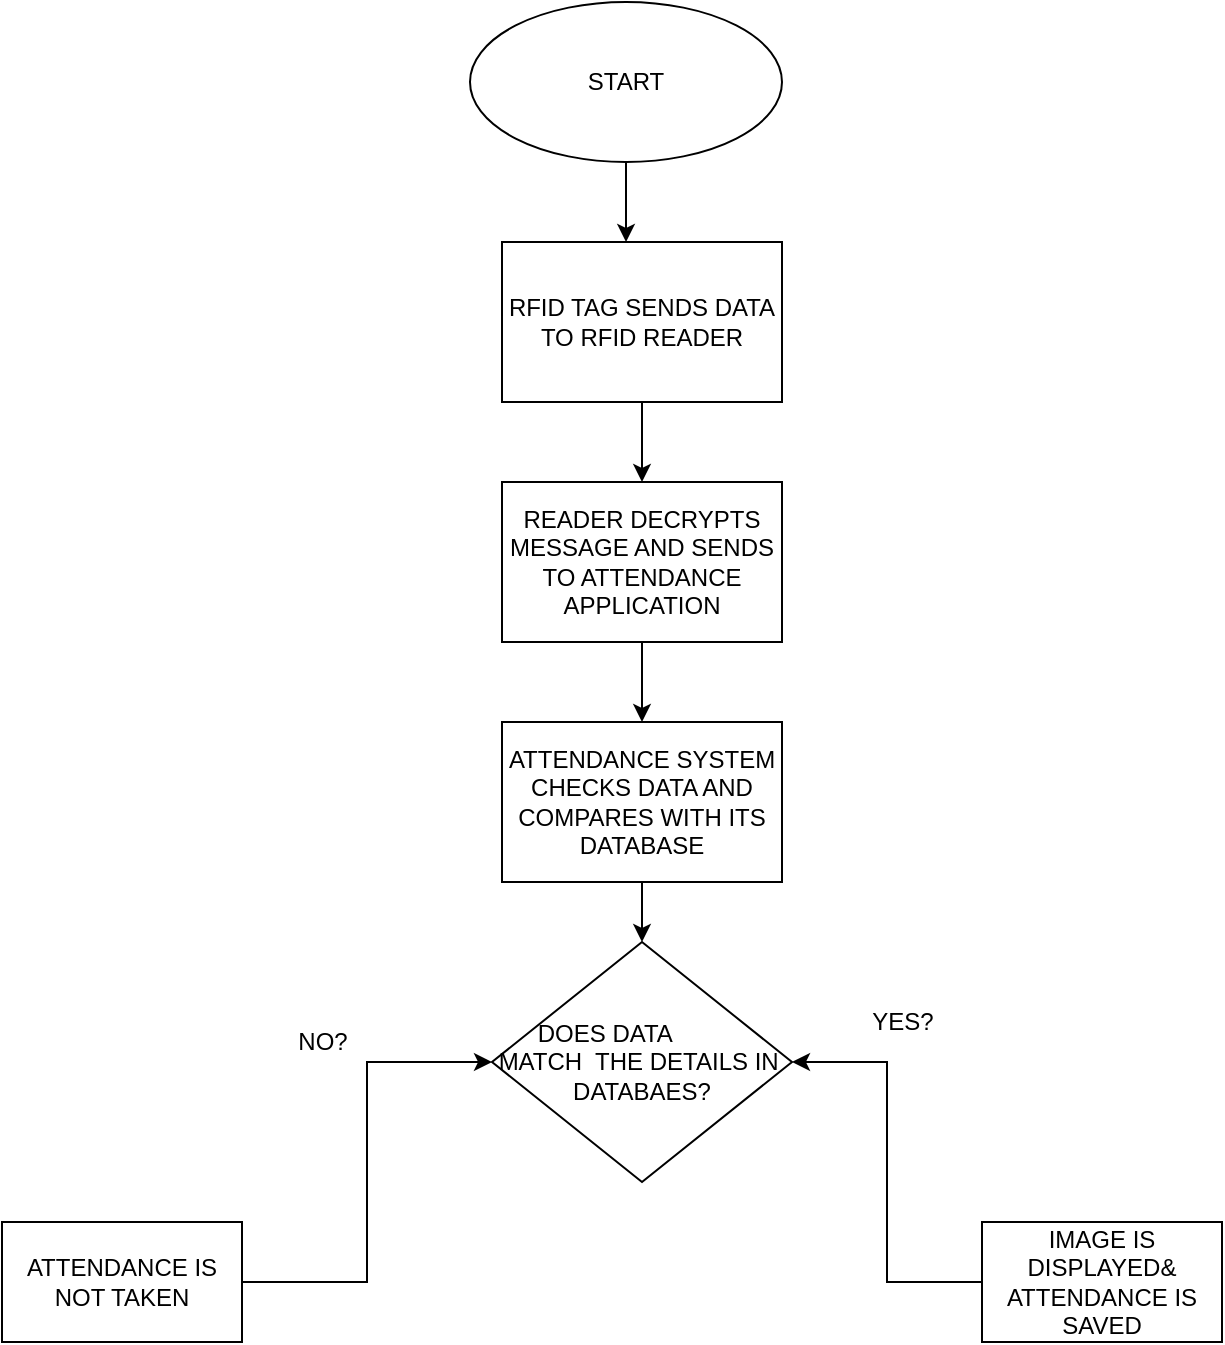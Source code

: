 <mxfile version="15.8.7" type="github">
  <diagram id="C5RBs43oDa-KdzZeNtuy" name="Page-1">
    <mxGraphModel dx="868" dy="450" grid="1" gridSize="10" guides="1" tooltips="1" connect="1" arrows="1" fold="1" page="1" pageScale="1" pageWidth="827" pageHeight="1169" math="0" shadow="0">
      <root>
        <mxCell id="WIyWlLk6GJQsqaUBKTNV-0" />
        <mxCell id="WIyWlLk6GJQsqaUBKTNV-1" parent="WIyWlLk6GJQsqaUBKTNV-0" />
        <mxCell id="xdkoSMlnCCujarKHm4Q0-20" style="edgeStyle=orthogonalEdgeStyle;rounded=0;orthogonalLoop=1;jettySize=auto;html=1;entryX=0.443;entryY=0;entryDx=0;entryDy=0;entryPerimeter=0;" edge="1" parent="WIyWlLk6GJQsqaUBKTNV-1" source="xdkoSMlnCCujarKHm4Q0-1" target="xdkoSMlnCCujarKHm4Q0-2">
          <mxGeometry relative="1" as="geometry" />
        </mxCell>
        <mxCell id="xdkoSMlnCCujarKHm4Q0-1" value="START" style="ellipse;whiteSpace=wrap;html=1;" vertex="1" parent="WIyWlLk6GJQsqaUBKTNV-1">
          <mxGeometry x="294" y="30" width="156" height="80" as="geometry" />
        </mxCell>
        <mxCell id="xdkoSMlnCCujarKHm4Q0-19" style="edgeStyle=orthogonalEdgeStyle;rounded=0;orthogonalLoop=1;jettySize=auto;html=1;entryX=0.5;entryY=0;entryDx=0;entryDy=0;" edge="1" parent="WIyWlLk6GJQsqaUBKTNV-1" source="xdkoSMlnCCujarKHm4Q0-2" target="xdkoSMlnCCujarKHm4Q0-4">
          <mxGeometry relative="1" as="geometry" />
        </mxCell>
        <mxCell id="xdkoSMlnCCujarKHm4Q0-2" value="RFID TAG SENDS DATA TO RFID READER" style="rounded=0;whiteSpace=wrap;html=1;" vertex="1" parent="WIyWlLk6GJQsqaUBKTNV-1">
          <mxGeometry x="310" y="150" width="140" height="80" as="geometry" />
        </mxCell>
        <mxCell id="xdkoSMlnCCujarKHm4Q0-3" style="edgeStyle=orthogonalEdgeStyle;rounded=0;orthogonalLoop=1;jettySize=auto;html=1;exitX=0.5;exitY=1;exitDx=0;exitDy=0;" edge="1" parent="WIyWlLk6GJQsqaUBKTNV-1" source="xdkoSMlnCCujarKHm4Q0-1" target="xdkoSMlnCCujarKHm4Q0-1">
          <mxGeometry relative="1" as="geometry" />
        </mxCell>
        <mxCell id="xdkoSMlnCCujarKHm4Q0-18" value="" style="edgeStyle=orthogonalEdgeStyle;rounded=0;orthogonalLoop=1;jettySize=auto;html=1;" edge="1" parent="WIyWlLk6GJQsqaUBKTNV-1" source="xdkoSMlnCCujarKHm4Q0-4" target="xdkoSMlnCCujarKHm4Q0-6">
          <mxGeometry relative="1" as="geometry" />
        </mxCell>
        <mxCell id="xdkoSMlnCCujarKHm4Q0-4" value="READER DECRYPTS MESSAGE AND SENDS TO ATTENDANCE APPLICATION" style="rounded=0;whiteSpace=wrap;html=1;" vertex="1" parent="WIyWlLk6GJQsqaUBKTNV-1">
          <mxGeometry x="310" y="270" width="140" height="80" as="geometry" />
        </mxCell>
        <mxCell id="xdkoSMlnCCujarKHm4Q0-15" value="" style="edgeStyle=orthogonalEdgeStyle;rounded=0;orthogonalLoop=1;jettySize=auto;html=1;" edge="1" parent="WIyWlLk6GJQsqaUBKTNV-1" source="xdkoSMlnCCujarKHm4Q0-6" target="xdkoSMlnCCujarKHm4Q0-7">
          <mxGeometry relative="1" as="geometry" />
        </mxCell>
        <mxCell id="xdkoSMlnCCujarKHm4Q0-6" value="ATTENDANCE SYSTEM CHECKS DATA AND COMPARES WITH ITS DATABASE" style="rounded=0;whiteSpace=wrap;html=1;" vertex="1" parent="WIyWlLk6GJQsqaUBKTNV-1">
          <mxGeometry x="310" y="390" width="140" height="80" as="geometry" />
        </mxCell>
        <mxCell id="xdkoSMlnCCujarKHm4Q0-7" value="&lt;span&gt;DOES DATA&amp;nbsp; &amp;nbsp; &amp;nbsp; &amp;nbsp; &amp;nbsp; &amp;nbsp; MATCH&amp;nbsp; THE DETAILS IN&amp;nbsp; DATABAES?&lt;/span&gt;" style="rhombus;whiteSpace=wrap;html=1;" vertex="1" parent="WIyWlLk6GJQsqaUBKTNV-1">
          <mxGeometry x="305" y="500" width="150" height="120" as="geometry" />
        </mxCell>
        <mxCell id="xdkoSMlnCCujarKHm4Q0-14" style="edgeStyle=orthogonalEdgeStyle;rounded=0;orthogonalLoop=1;jettySize=auto;html=1;entryX=0;entryY=0.5;entryDx=0;entryDy=0;" edge="1" parent="WIyWlLk6GJQsqaUBKTNV-1" source="xdkoSMlnCCujarKHm4Q0-8" target="xdkoSMlnCCujarKHm4Q0-7">
          <mxGeometry relative="1" as="geometry" />
        </mxCell>
        <mxCell id="xdkoSMlnCCujarKHm4Q0-8" value="ATTENDANCE IS NOT TAKEN" style="rounded=0;whiteSpace=wrap;html=1;" vertex="1" parent="WIyWlLk6GJQsqaUBKTNV-1">
          <mxGeometry x="60" y="640" width="120" height="60" as="geometry" />
        </mxCell>
        <mxCell id="xdkoSMlnCCujarKHm4Q0-12" style="edgeStyle=orthogonalEdgeStyle;rounded=0;orthogonalLoop=1;jettySize=auto;html=1;entryX=1;entryY=0.5;entryDx=0;entryDy=0;" edge="1" parent="WIyWlLk6GJQsqaUBKTNV-1" source="xdkoSMlnCCujarKHm4Q0-11" target="xdkoSMlnCCujarKHm4Q0-7">
          <mxGeometry relative="1" as="geometry" />
        </mxCell>
        <mxCell id="xdkoSMlnCCujarKHm4Q0-11" value="IMAGE IS DISPLAYED&amp;amp; ATTENDANCE IS SAVED" style="rounded=0;whiteSpace=wrap;html=1;" vertex="1" parent="WIyWlLk6GJQsqaUBKTNV-1">
          <mxGeometry x="550" y="640" width="120" height="60" as="geometry" />
        </mxCell>
        <mxCell id="xdkoSMlnCCujarKHm4Q0-21" value="NO?" style="text;html=1;align=center;verticalAlign=middle;resizable=0;points=[];autosize=1;strokeColor=none;fillColor=none;" vertex="1" parent="WIyWlLk6GJQsqaUBKTNV-1">
          <mxGeometry x="200" y="540" width="40" height="20" as="geometry" />
        </mxCell>
        <mxCell id="xdkoSMlnCCujarKHm4Q0-22" value="YES?" style="text;html=1;align=center;verticalAlign=middle;resizable=0;points=[];autosize=1;strokeColor=none;fillColor=none;" vertex="1" parent="WIyWlLk6GJQsqaUBKTNV-1">
          <mxGeometry x="485" y="530" width="50" height="20" as="geometry" />
        </mxCell>
      </root>
    </mxGraphModel>
  </diagram>
</mxfile>
